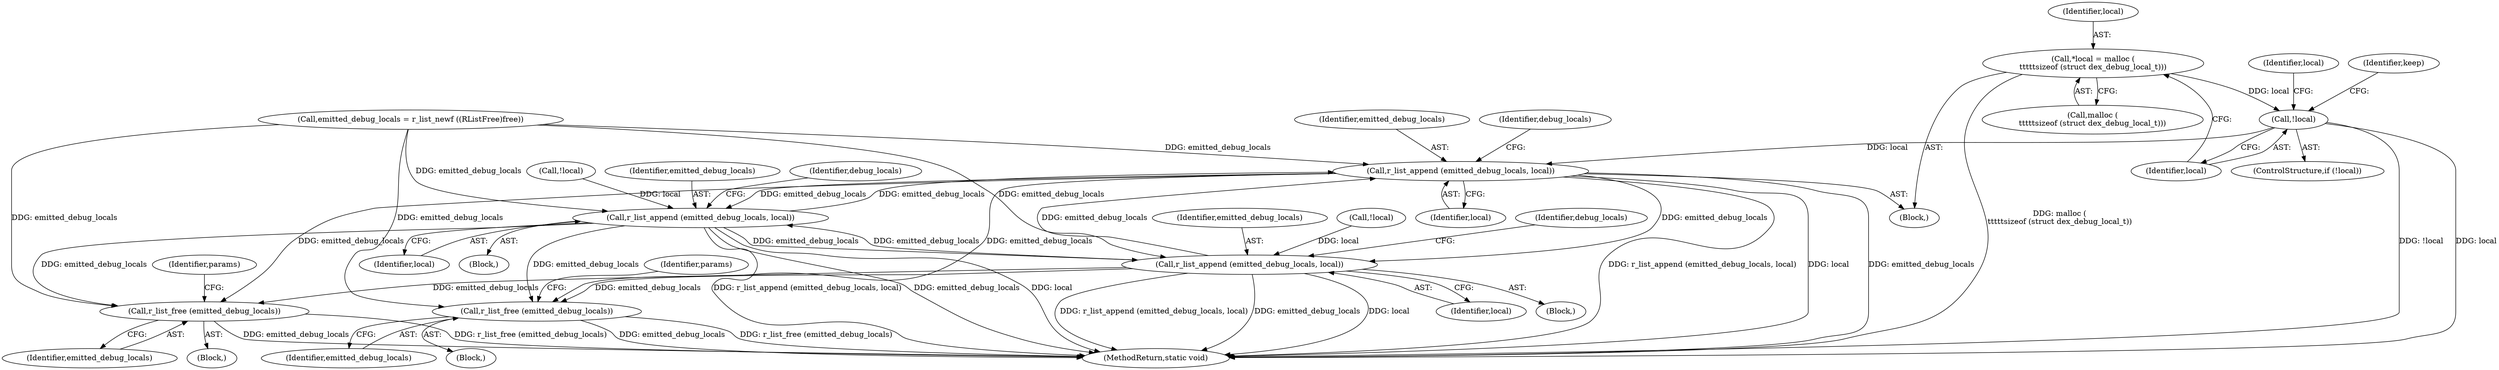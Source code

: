 digraph "0_radare2_ad55822430a03fe075221b543efb434567e9e431@API" {
"1000809" [label="(Call,*local = malloc (\n\t\t\t\t\tsizeof (struct dex_debug_local_t)))"];
"1000815" [label="(Call,!local)"];
"1000873" [label="(Call,r_list_append (emitted_debug_locals, local))"];
"1000568" [label="(Call,r_list_append (emitted_debug_locals, local))"];
"1000744" [label="(Call,r_list_append (emitted_debug_locals, local))"];
"1001045" [label="(Call,r_list_free (emitted_debug_locals))"];
"1001183" [label="(Call,r_list_free (emitted_debug_locals))"];
"1000874" [label="(Identifier,emitted_debug_locals)"];
"1000815" [label="(Call,!local)"];
"1000678" [label="(Block,)"];
"1001048" [label="(Identifier,params)"];
"1001183" [label="(Call,r_list_free (emitted_debug_locals))"];
"1000811" [label="(Call,malloc (\n\t\t\t\t\tsizeof (struct dex_debug_local_t)))"];
"1000510" [label="(Call,!local)"];
"1000873" [label="(Call,r_list_append (emitted_debug_locals, local))"];
"1000824" [label="(Identifier,local)"];
"1000569" [label="(Identifier,emitted_debug_locals)"];
"1000568" [label="(Call,r_list_append (emitted_debug_locals, local))"];
"1000809" [label="(Call,*local = malloc (\n\t\t\t\t\tsizeof (struct dex_debug_local_t)))"];
"1000745" [label="(Identifier,emitted_debug_locals)"];
"1001046" [label="(Identifier,emitted_debug_locals)"];
"1001184" [label="(Identifier,emitted_debug_locals)"];
"1000879" [label="(Identifier,debug_locals)"];
"1000807" [label="(Block,)"];
"1001042" [label="(Block,)"];
"1000686" [label="(Call,!local)"];
"1000220" [label="(Call,emitted_debug_locals = r_list_newf ((RListFree)free))"];
"1000875" [label="(Identifier,local)"];
"1001187" [label="(MethodReturn,static void)"];
"1000810" [label="(Identifier,local)"];
"1000750" [label="(Identifier,debug_locals)"];
"1000816" [label="(Identifier,local)"];
"1001186" [label="(Identifier,params)"];
"1000123" [label="(Block,)"];
"1000814" [label="(ControlStructure,if (!local))"];
"1000819" [label="(Identifier,keep)"];
"1000502" [label="(Block,)"];
"1000746" [label="(Identifier,local)"];
"1000744" [label="(Call,r_list_append (emitted_debug_locals, local))"];
"1001045" [label="(Call,r_list_free (emitted_debug_locals))"];
"1000574" [label="(Identifier,debug_locals)"];
"1000570" [label="(Identifier,local)"];
"1000809" -> "1000807"  [label="AST: "];
"1000809" -> "1000811"  [label="CFG: "];
"1000810" -> "1000809"  [label="AST: "];
"1000811" -> "1000809"  [label="AST: "];
"1000816" -> "1000809"  [label="CFG: "];
"1000809" -> "1001187"  [label="DDG: malloc (\n\t\t\t\t\tsizeof (struct dex_debug_local_t))"];
"1000809" -> "1000815"  [label="DDG: local"];
"1000815" -> "1000814"  [label="AST: "];
"1000815" -> "1000816"  [label="CFG: "];
"1000816" -> "1000815"  [label="AST: "];
"1000819" -> "1000815"  [label="CFG: "];
"1000824" -> "1000815"  [label="CFG: "];
"1000815" -> "1001187"  [label="DDG: local"];
"1000815" -> "1001187"  [label="DDG: !local"];
"1000815" -> "1000873"  [label="DDG: local"];
"1000873" -> "1000807"  [label="AST: "];
"1000873" -> "1000875"  [label="CFG: "];
"1000874" -> "1000873"  [label="AST: "];
"1000875" -> "1000873"  [label="AST: "];
"1000879" -> "1000873"  [label="CFG: "];
"1000873" -> "1001187"  [label="DDG: emitted_debug_locals"];
"1000873" -> "1001187"  [label="DDG: r_list_append (emitted_debug_locals, local)"];
"1000873" -> "1001187"  [label="DDG: local"];
"1000873" -> "1000568"  [label="DDG: emitted_debug_locals"];
"1000873" -> "1000744"  [label="DDG: emitted_debug_locals"];
"1000220" -> "1000873"  [label="DDG: emitted_debug_locals"];
"1000568" -> "1000873"  [label="DDG: emitted_debug_locals"];
"1000744" -> "1000873"  [label="DDG: emitted_debug_locals"];
"1000873" -> "1001045"  [label="DDG: emitted_debug_locals"];
"1000873" -> "1001183"  [label="DDG: emitted_debug_locals"];
"1000568" -> "1000502"  [label="AST: "];
"1000568" -> "1000570"  [label="CFG: "];
"1000569" -> "1000568"  [label="AST: "];
"1000570" -> "1000568"  [label="AST: "];
"1000574" -> "1000568"  [label="CFG: "];
"1000568" -> "1001187"  [label="DDG: r_list_append (emitted_debug_locals, local)"];
"1000568" -> "1001187"  [label="DDG: emitted_debug_locals"];
"1000568" -> "1001187"  [label="DDG: local"];
"1000220" -> "1000568"  [label="DDG: emitted_debug_locals"];
"1000744" -> "1000568"  [label="DDG: emitted_debug_locals"];
"1000510" -> "1000568"  [label="DDG: local"];
"1000568" -> "1000744"  [label="DDG: emitted_debug_locals"];
"1000568" -> "1001045"  [label="DDG: emitted_debug_locals"];
"1000568" -> "1001183"  [label="DDG: emitted_debug_locals"];
"1000744" -> "1000678"  [label="AST: "];
"1000744" -> "1000746"  [label="CFG: "];
"1000745" -> "1000744"  [label="AST: "];
"1000746" -> "1000744"  [label="AST: "];
"1000750" -> "1000744"  [label="CFG: "];
"1000744" -> "1001187"  [label="DDG: r_list_append (emitted_debug_locals, local)"];
"1000744" -> "1001187"  [label="DDG: emitted_debug_locals"];
"1000744" -> "1001187"  [label="DDG: local"];
"1000220" -> "1000744"  [label="DDG: emitted_debug_locals"];
"1000686" -> "1000744"  [label="DDG: local"];
"1000744" -> "1001045"  [label="DDG: emitted_debug_locals"];
"1000744" -> "1001183"  [label="DDG: emitted_debug_locals"];
"1001045" -> "1001042"  [label="AST: "];
"1001045" -> "1001046"  [label="CFG: "];
"1001046" -> "1001045"  [label="AST: "];
"1001048" -> "1001045"  [label="CFG: "];
"1001045" -> "1001187"  [label="DDG: r_list_free (emitted_debug_locals)"];
"1001045" -> "1001187"  [label="DDG: emitted_debug_locals"];
"1000220" -> "1001045"  [label="DDG: emitted_debug_locals"];
"1001183" -> "1000123"  [label="AST: "];
"1001183" -> "1001184"  [label="CFG: "];
"1001184" -> "1001183"  [label="AST: "];
"1001186" -> "1001183"  [label="CFG: "];
"1001183" -> "1001187"  [label="DDG: emitted_debug_locals"];
"1001183" -> "1001187"  [label="DDG: r_list_free (emitted_debug_locals)"];
"1000220" -> "1001183"  [label="DDG: emitted_debug_locals"];
}
